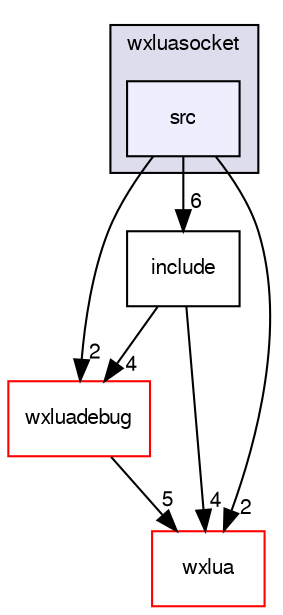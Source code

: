digraph G {
  compound=true
  node [ fontsize="10", fontname="FreeSans"];
  edge [ labelfontsize="10", labelfontname="FreeSans"];
  subgraph clusterdir_7cd3065828d87458b0d7ef005e985a57 {
    graph [ bgcolor="#ddddee", pencolor="black", label="wxluasocket" fontname="FreeSans", fontsize="10", URL="dir_7cd3065828d87458b0d7ef005e985a57.html"]
  dir_e80a08875ae858f8a65074908e0f0f1e [shape=box, label="src", style="filled", fillcolor="#eeeeff", pencolor="black", URL="dir_e80a08875ae858f8a65074908e0f0f1e.html"];
  }
  dir_a857424e6167482505b0cee7befbe354 [shape=box label="include" URL="dir_a857424e6167482505b0cee7befbe354.html"];
  dir_cf470daeabd5035b695eccd689e0edbd [shape=box label="wxluadebug" fillcolor="white" style="filled" color="red" URL="dir_cf470daeabd5035b695eccd689e0edbd.html"];
  dir_b59b58daa92d206701e75411b2cef894 [shape=box label="wxlua" fillcolor="white" style="filled" color="red" URL="dir_b59b58daa92d206701e75411b2cef894.html"];
  dir_e80a08875ae858f8a65074908e0f0f1e->dir_a857424e6167482505b0cee7befbe354 [headlabel="6", labeldistance=1.5 headhref="dir_000007_000009.html"];
  dir_e80a08875ae858f8a65074908e0f0f1e->dir_cf470daeabd5035b695eccd689e0edbd [headlabel="2", labeldistance=1.5 headhref="dir_000007_000004.html"];
  dir_e80a08875ae858f8a65074908e0f0f1e->dir_b59b58daa92d206701e75411b2cef894 [headlabel="2", labeldistance=1.5 headhref="dir_000007_000001.html"];
  dir_a857424e6167482505b0cee7befbe354->dir_cf470daeabd5035b695eccd689e0edbd [headlabel="4", labeldistance=1.5 headhref="dir_000009_000004.html"];
  dir_a857424e6167482505b0cee7befbe354->dir_b59b58daa92d206701e75411b2cef894 [headlabel="4", labeldistance=1.5 headhref="dir_000009_000001.html"];
  dir_cf470daeabd5035b695eccd689e0edbd->dir_b59b58daa92d206701e75411b2cef894 [headlabel="5", labeldistance=1.5 headhref="dir_000004_000001.html"];
}
